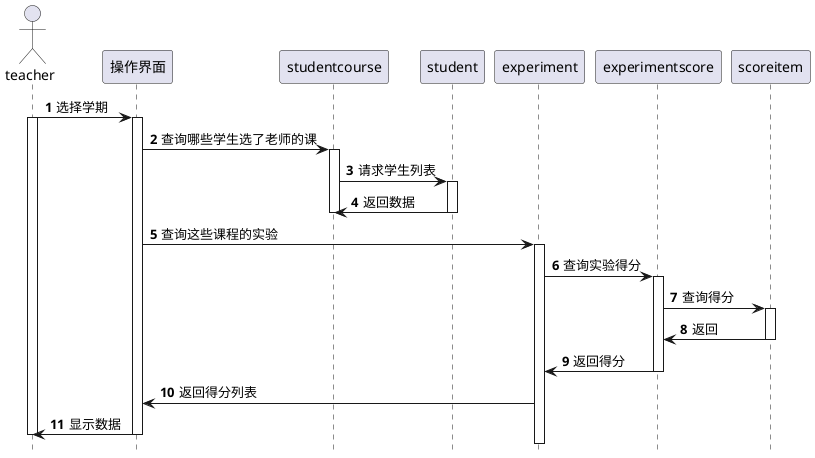 @startuml
autonumber
hide footbox
actor teacher as ls
participant 操作界面 as jm
participant studentcourse as xk
participant student as xs
participant experiment as sy
participant experimentscore as cj
participant scoreitem as pfx
ls->jm:选择学期
activate jm
activate ls
jm->xk:查询哪些学生选了老师的课
activate xk
xk->xs:请求学生列表
activate xs
xs->xk:返回数据
deactivate xs
deactivate xk
jm->sy:查询这些课程的实验
activate sy
sy->cj:查询实验得分
activate cj
cj->pfx:查询得分
activate pfx
pfx->cj:返回
deactivate pfx
cj->sy:返回得分
deactivate cj
sy->jm:返回得分列表
jm->ls:显示数据
deactivate jm
deactivate ls
@enduml